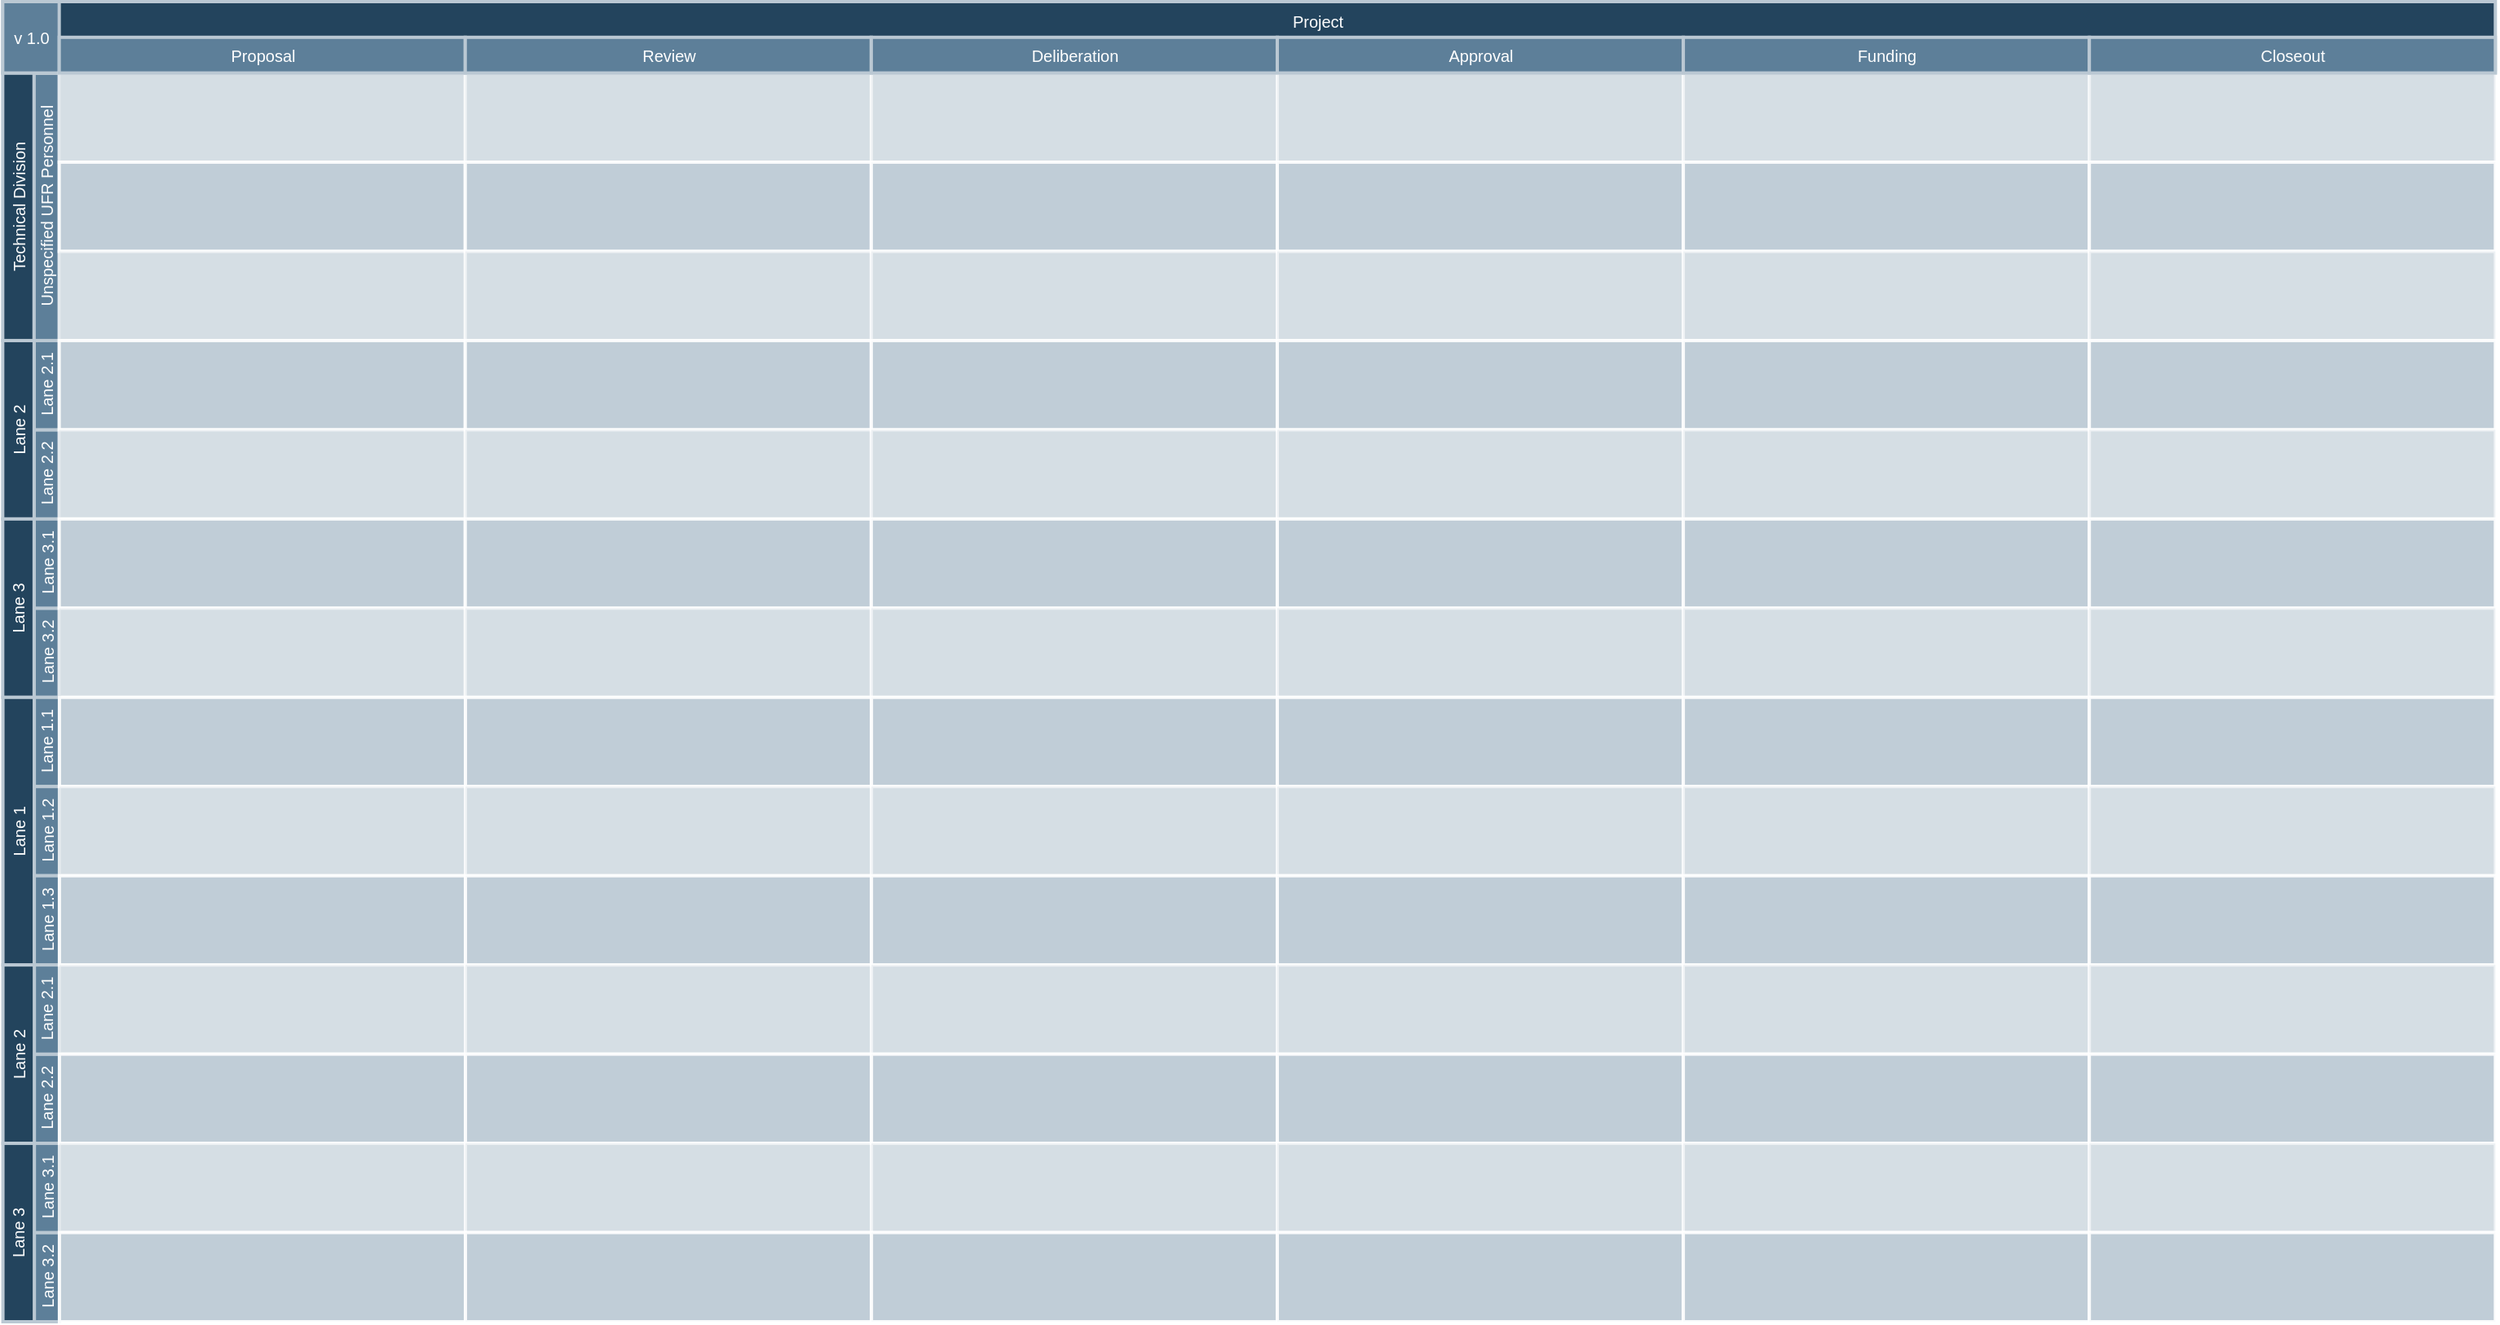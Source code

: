 <mxfile version="24.7.10">
  <diagram id="6a731a19-8d31-9384-78a2-239565b7b9f0" name="Page-1">
    <mxGraphModel dx="3575" dy="1962" grid="1" gridSize="10" guides="1" tooltips="1" connect="1" arrows="1" fold="1" page="1" pageScale="1" pageWidth="1600" pageHeight="900" background="none" math="0" shadow="0">
      <root>
        <mxCell id="0" />
        <mxCell id="1" parent="0" />
        <mxCell id="11IpipOqJez2AS0h7bXD-445" value="" style="group;fontSize=10;" vertex="1" connectable="0" parent="1">
          <mxGeometry x="-1570.33" y="-840" width="1529.11" height="810" as="geometry" />
        </mxCell>
        <mxCell id="56" value="Project&#xa;" style="strokeColor=#BAC8D3;fillColor=#23445D;fontSize=10;strokeWidth=2;fontFamily=Helvetica;html=1;fontColor=#FFFFFF;fontStyle=0;spacingBottom=8;spacingRight=0;spacingLeft=83;" parent="11IpipOqJez2AS0h7bXD-445" vertex="1">
          <mxGeometry width="1528.982" height="43.784" as="geometry" />
        </mxCell>
        <mxCell id="57" value="Technical Division" style="strokeColor=#BAC8D3;fillColor=#23445D;fontSize=10;strokeWidth=2;horizontal=0;fontFamily=Helvetica;html=1;fontColor=#FFFFFF;fontStyle=0" parent="11IpipOqJez2AS0h7bXD-445" vertex="1">
          <mxGeometry y="43.784" width="19.257" height="164.189" as="geometry" />
        </mxCell>
        <mxCell id="59" value="v 1.0" style="strokeColor=#BAC8D3;fillColor=#5d7f99;fontSize=10;strokeWidth=2;fontFamily=Helvetica;html=1;labelBackgroundColor=none;fontColor=#FFFFFF;" parent="11IpipOqJez2AS0h7bXD-445" vertex="1">
          <mxGeometry width="34.662" height="43.784" as="geometry" />
        </mxCell>
        <mxCell id="61" value="Unspecified UFR Personnel" style="strokeColor=#BAC8D3;fillColor=#5d7f99;fontSize=10;strokeWidth=2;horizontal=0;fontFamily=Helvetica;html=1;labelBackgroundColor=none;fontColor=#FFFFFF;" parent="11IpipOqJez2AS0h7bXD-445" vertex="1">
          <mxGeometry x="19.26" y="44" width="15.41" height="163.97" as="geometry" />
        </mxCell>
        <mxCell id="62" value="Lane 2.2" style="strokeColor=#BAC8D3;fillColor=#5d7f99;fontSize=10;strokeWidth=2;horizontal=0;fontFamily=Helvetica;html=1;labelBackgroundColor=none;fontColor=#FFFFFF;" parent="11IpipOqJez2AS0h7bXD-445" vertex="1">
          <mxGeometry x="19.257" y="262.703" width="15.405" height="54.73" as="geometry" />
        </mxCell>
        <mxCell id="63" value="Lane 2.1" style="strokeColor=#BAC8D3;fillColor=#5d7f99;fontSize=10;strokeWidth=2;horizontal=0;fontFamily=Helvetica;html=1;labelBackgroundColor=none;fontColor=#FFFFFF;" parent="11IpipOqJez2AS0h7bXD-445" vertex="1">
          <mxGeometry x="19.257" y="207.973" width="15.405" height="54.73" as="geometry" />
        </mxCell>
        <mxCell id="64" value="Lane 2" style="strokeColor=#BAC8D3;fillColor=#23445D;fontSize=10;strokeWidth=2;horizontal=0;fontFamily=Helvetica;html=1;fontColor=#FFFFFF;fontStyle=0" parent="11IpipOqJez2AS0h7bXD-445" vertex="1">
          <mxGeometry y="207.973" width="19.257" height="109.459" as="geometry" />
        </mxCell>
        <mxCell id="65" value="Lane 3.2" style="strokeColor=#BAC8D3;fillColor=#5d7f99;fontSize=10;strokeWidth=2;horizontal=0;fontFamily=Helvetica;html=1;labelBackgroundColor=none;fontColor=#FFFFFF;" parent="11IpipOqJez2AS0h7bXD-445" vertex="1">
          <mxGeometry x="19.257" y="372.162" width="15.405" height="54.73" as="geometry" />
        </mxCell>
        <mxCell id="66" value="Lane 3.1" style="strokeColor=#BAC8D3;fillColor=#5d7f99;fontSize=10;strokeWidth=2;horizontal=0;fontFamily=Helvetica;html=1;labelBackgroundColor=none;fontColor=#FFFFFF;" parent="11IpipOqJez2AS0h7bXD-445" vertex="1">
          <mxGeometry x="19.257" y="317.432" width="15.405" height="54.73" as="geometry" />
        </mxCell>
        <mxCell id="67" value="Lane 3" style="strokeColor=#BAC8D3;fillColor=#23445D;fontSize=10;strokeWidth=2;horizontal=0;fontFamily=Helvetica;html=1;fontColor=#FFFFFF;fontStyle=0" parent="11IpipOqJez2AS0h7bXD-445" vertex="1">
          <mxGeometry y="317.432" width="19.257" height="109.459" as="geometry" />
        </mxCell>
        <mxCell id="68" value="" style="strokeColor=#FFFFFF;fillColor=#BAC8D3;fontSize=10;strokeWidth=2;fontFamily=Helvetica;html=1;opacity=60;" parent="11IpipOqJez2AS0h7bXD-445" vertex="1">
          <mxGeometry x="34.662" y="43.784" width="249.053" height="54.73" as="geometry" />
        </mxCell>
        <mxCell id="69" value="" style="strokeColor=#FFFFFF;fillColor=#BAC8D3;fontSize=10;strokeWidth=2;fontFamily=Helvetica;html=1;opacity=90;" parent="11IpipOqJez2AS0h7bXD-445" vertex="1">
          <mxGeometry x="34.662" y="98.514" width="249.053" height="54.73" as="geometry" />
        </mxCell>
        <mxCell id="70" value="" style="strokeColor=#FFFFFF;fillColor=#BAC8D3;fontSize=10;strokeWidth=2;fontFamily=Helvetica;html=1;opacity=60;" parent="11IpipOqJez2AS0h7bXD-445" vertex="1">
          <mxGeometry x="34.662" y="153.243" width="249.053" height="54.73" as="geometry" />
        </mxCell>
        <mxCell id="71" value="" style="strokeColor=#FFFFFF;fillColor=#BAC8D3;fontSize=10;strokeWidth=2;fontFamily=Helvetica;html=1;opacity=90;" parent="11IpipOqJez2AS0h7bXD-445" vertex="1">
          <mxGeometry x="34.662" y="207.973" width="249.053" height="54.73" as="geometry" />
        </mxCell>
        <mxCell id="72" value="" style="strokeColor=#FFFFFF;fillColor=#BAC8D3;fontSize=10;strokeWidth=2;fontFamily=Helvetica;html=1;opacity=60;" parent="11IpipOqJez2AS0h7bXD-445" vertex="1">
          <mxGeometry x="34.662" y="262.703" width="249.053" height="54.73" as="geometry" />
        </mxCell>
        <mxCell id="73" value="" style="strokeColor=#FFFFFF;fillColor=#BAC8D3;fontSize=10;strokeWidth=2;fontFamily=Helvetica;html=1;opacity=90;" parent="11IpipOqJez2AS0h7bXD-445" vertex="1">
          <mxGeometry x="34.662" y="317.432" width="249.053" height="54.73" as="geometry" />
        </mxCell>
        <mxCell id="74" value="" style="strokeColor=#FFFFFF;fillColor=#BAC8D3;fontSize=10;strokeWidth=2;fontFamily=Helvetica;html=1;opacity=60;" parent="11IpipOqJez2AS0h7bXD-445" vertex="1">
          <mxGeometry x="34.662" y="372.162" width="249.053" height="54.73" as="geometry" />
        </mxCell>
        <mxCell id="75" value="" style="strokeColor=#FFFFFF;fillColor=#BAC8D3;fontSize=10;strokeWidth=2;fontFamily=Helvetica;html=1;opacity=60;" parent="11IpipOqJez2AS0h7bXD-445" vertex="1">
          <mxGeometry x="283.715" y="43.784" width="249.182" height="54.73" as="geometry" />
        </mxCell>
        <mxCell id="76" value="" style="strokeColor=#FFFFFF;fillColor=#BAC8D3;fontSize=10;strokeWidth=2;fontFamily=Helvetica;html=1;opacity=90;" parent="11IpipOqJez2AS0h7bXD-445" vertex="1">
          <mxGeometry x="283.715" y="98.514" width="249.053" height="54.73" as="geometry" />
        </mxCell>
        <mxCell id="77" value="" style="strokeColor=#FFFFFF;fillColor=#BAC8D3;fontSize=10;strokeWidth=2;fontFamily=Helvetica;html=1;opacity=60;" parent="11IpipOqJez2AS0h7bXD-445" vertex="1">
          <mxGeometry x="283.715" y="153.243" width="249.053" height="54.73" as="geometry" />
        </mxCell>
        <mxCell id="78" value="" style="strokeColor=#FFFFFF;fillColor=#BAC8D3;fontSize=10;strokeWidth=2;fontFamily=Helvetica;html=1;opacity=90;" parent="11IpipOqJez2AS0h7bXD-445" vertex="1">
          <mxGeometry x="283.715" y="207.973" width="249.053" height="54.73" as="geometry" />
        </mxCell>
        <mxCell id="79" value="" style="strokeColor=#FFFFFF;fillColor=#BAC8D3;fontSize=10;strokeWidth=2;fontFamily=Helvetica;html=1;opacity=60;" parent="11IpipOqJez2AS0h7bXD-445" vertex="1">
          <mxGeometry x="283.715" y="262.703" width="249.053" height="54.73" as="geometry" />
        </mxCell>
        <mxCell id="80" value="" style="strokeColor=#FFFFFF;fillColor=#BAC8D3;fontSize=10;strokeWidth=2;fontFamily=Helvetica;html=1;opacity=90;" parent="11IpipOqJez2AS0h7bXD-445" vertex="1">
          <mxGeometry x="283.715" y="317.432" width="249.053" height="54.73" as="geometry" />
        </mxCell>
        <mxCell id="81" value="" style="strokeColor=#FFFFFF;fillColor=#BAC8D3;fontSize=10;strokeWidth=2;fontFamily=Helvetica;html=1;opacity=60;fontStyle=4" parent="11IpipOqJez2AS0h7bXD-445" vertex="1">
          <mxGeometry x="283.715" y="372.162" width="249.053" height="54.73" as="geometry" />
        </mxCell>
        <mxCell id="82" value="" style="strokeColor=#FFFFFF;fillColor=#BAC8D3;fontSize=10;strokeWidth=2;fontFamily=Helvetica;html=1;opacity=60;" parent="11IpipOqJez2AS0h7bXD-445" vertex="1">
          <mxGeometry x="532.769" y="43.784" width="249.182" height="54.73" as="geometry" />
        </mxCell>
        <mxCell id="83" value="" style="strokeColor=#FFFFFF;fillColor=#BAC8D3;fontSize=10;strokeWidth=2;fontFamily=Helvetica;html=1;opacity=90;" parent="11IpipOqJez2AS0h7bXD-445" vertex="1">
          <mxGeometry x="532.769" y="98.514" width="249.053" height="54.73" as="geometry" />
        </mxCell>
        <mxCell id="84" value="" style="strokeColor=#FFFFFF;fillColor=#BAC8D3;fontSize=10;strokeWidth=2;fontFamily=Helvetica;html=1;opacity=60;" parent="11IpipOqJez2AS0h7bXD-445" vertex="1">
          <mxGeometry x="532.769" y="153.243" width="249.053" height="54.73" as="geometry" />
        </mxCell>
        <mxCell id="85" value="" style="strokeColor=#FFFFFF;fillColor=#BAC8D3;fontSize=10;strokeWidth=2;fontFamily=Helvetica;html=1;opacity=90;" parent="11IpipOqJez2AS0h7bXD-445" vertex="1">
          <mxGeometry x="532.769" y="207.973" width="249.053" height="54.73" as="geometry" />
        </mxCell>
        <mxCell id="86" value="" style="strokeColor=#FFFFFF;fillColor=#BAC8D3;fontSize=10;strokeWidth=2;fontFamily=Helvetica;html=1;opacity=60;" parent="11IpipOqJez2AS0h7bXD-445" vertex="1">
          <mxGeometry x="532.769" y="262.703" width="249.053" height="54.73" as="geometry" />
        </mxCell>
        <mxCell id="87" value="" style="strokeColor=#FFFFFF;fillColor=#BAC8D3;fontSize=10;strokeWidth=2;fontFamily=Helvetica;html=1;opacity=90;" parent="11IpipOqJez2AS0h7bXD-445" vertex="1">
          <mxGeometry x="532.769" y="317.432" width="249.053" height="54.73" as="geometry" />
        </mxCell>
        <mxCell id="88" value="" style="strokeColor=#FFFFFF;fillColor=#BAC8D3;fontSize=10;strokeWidth=2;fontFamily=Helvetica;html=1;opacity=60;fontStyle=4" parent="11IpipOqJez2AS0h7bXD-445" vertex="1">
          <mxGeometry x="532.769" y="372.162" width="249.053" height="54.73" as="geometry" />
        </mxCell>
        <mxCell id="140" value="" style="group;fontSize=10;" parent="11IpipOqJez2AS0h7bXD-445" vertex="1" connectable="0">
          <mxGeometry x="34.662" y="21.892" width="249.053" height="21.892" as="geometry" />
        </mxCell>
        <mxCell id="141" value="Proposal" style="strokeColor=#BAC8D3;fillColor=#5d7f99;fontSize=10;strokeWidth=2;fontFamily=Helvetica;html=1;labelBackgroundColor=none;fontColor=#FFFFFF;" parent="140" vertex="1">
          <mxGeometry width="249.053" height="21.892" as="geometry" />
        </mxCell>
        <mxCell id="142" value="Review" style="strokeColor=#BAC8D3;fillColor=#5d7f99;fontSize=10;strokeWidth=2;fontFamily=Helvetica;html=1;labelBackgroundColor=none;fontColor=#FFFFFF;" parent="140" vertex="1">
          <mxGeometry x="249.053" width="249.053" height="21.892" as="geometry" />
        </mxCell>
        <mxCell id="143" value="Deliberation" style="strokeColor=#BAC8D3;fillColor=#5d7f99;fontSize=10;strokeWidth=2;fontFamily=Helvetica;html=1;labelBackgroundColor=none;fontColor=#FFFFFF;" parent="140" vertex="1">
          <mxGeometry x="498.106" width="249.053" height="21.892" as="geometry" />
        </mxCell>
        <mxCell id="11IpipOqJez2AS0h7bXD-148" value="Lane 1" style="strokeColor=#BAC8D3;fillColor=#23445D;fontSize=10;strokeWidth=2;horizontal=0;fontFamily=Helvetica;html=1;fontColor=#FFFFFF;fontStyle=0" vertex="1" parent="11IpipOqJez2AS0h7bXD-445">
          <mxGeometry x="0.127" y="426.892" width="19.257" height="164.189" as="geometry" />
        </mxCell>
        <mxCell id="11IpipOqJez2AS0h7bXD-149" value="Lane 1.1" style="strokeColor=#BAC8D3;fillColor=#5d7f99;fontSize=10;strokeWidth=2;horizontal=0;fontFamily=Helvetica;html=1;labelBackgroundColor=none;fontColor=#FFFFFF;" vertex="1" parent="11IpipOqJez2AS0h7bXD-445">
          <mxGeometry x="19.384" y="426.892" width="15.405" height="54.73" as="geometry" />
        </mxCell>
        <mxCell id="11IpipOqJez2AS0h7bXD-151" value="Lane 1.2" style="strokeColor=#BAC8D3;fillColor=#5d7f99;fontSize=10;strokeWidth=2;horizontal=0;fontFamily=Helvetica;html=1;labelBackgroundColor=none;fontColor=#FFFFFF;" vertex="1" parent="11IpipOqJez2AS0h7bXD-445">
          <mxGeometry x="19.384" y="481.622" width="15.405" height="54.73" as="geometry" />
        </mxCell>
        <mxCell id="11IpipOqJez2AS0h7bXD-152" value="Lane 1.3" style="strokeColor=#BAC8D3;fillColor=#5d7f99;fontSize=10;strokeWidth=2;horizontal=0;fontFamily=Helvetica;html=1;labelBackgroundColor=none;fontColor=#FFFFFF;" vertex="1" parent="11IpipOqJez2AS0h7bXD-445">
          <mxGeometry x="19.384" y="536.351" width="15.405" height="54.73" as="geometry" />
        </mxCell>
        <mxCell id="11IpipOqJez2AS0h7bXD-153" value="Lane 2.2" style="strokeColor=#BAC8D3;fillColor=#5d7f99;fontSize=10;strokeWidth=2;horizontal=0;fontFamily=Helvetica;html=1;labelBackgroundColor=none;fontColor=#FFFFFF;" vertex="1" parent="11IpipOqJez2AS0h7bXD-445">
          <mxGeometry x="19.384" y="645.811" width="15.405" height="54.73" as="geometry" />
        </mxCell>
        <mxCell id="11IpipOqJez2AS0h7bXD-154" value="Lane 2.1" style="strokeColor=#BAC8D3;fillColor=#5d7f99;fontSize=10;strokeWidth=2;horizontal=0;fontFamily=Helvetica;html=1;labelBackgroundColor=none;fontColor=#FFFFFF;" vertex="1" parent="11IpipOqJez2AS0h7bXD-445">
          <mxGeometry x="19.384" y="591.081" width="15.405" height="54.73" as="geometry" />
        </mxCell>
        <mxCell id="11IpipOqJez2AS0h7bXD-155" value="Lane 2" style="strokeColor=#BAC8D3;fillColor=#23445D;fontSize=10;strokeWidth=2;horizontal=0;fontFamily=Helvetica;html=1;fontColor=#FFFFFF;fontStyle=0" vertex="1" parent="11IpipOqJez2AS0h7bXD-445">
          <mxGeometry x="0.127" y="591.081" width="19.257" height="109.459" as="geometry" />
        </mxCell>
        <mxCell id="11IpipOqJez2AS0h7bXD-156" value="Lane 3.2" style="strokeColor=#BAC8D3;fillColor=#5d7f99;fontSize=10;strokeWidth=2;horizontal=0;fontFamily=Helvetica;html=1;labelBackgroundColor=none;fontColor=#FFFFFF;" vertex="1" parent="11IpipOqJez2AS0h7bXD-445">
          <mxGeometry x="19.384" y="755.27" width="15.405" height="54.73" as="geometry" />
        </mxCell>
        <mxCell id="11IpipOqJez2AS0h7bXD-157" value="Lane 3.1" style="strokeColor=#BAC8D3;fillColor=#5d7f99;fontSize=10;strokeWidth=2;horizontal=0;fontFamily=Helvetica;html=1;labelBackgroundColor=none;fontColor=#FFFFFF;" vertex="1" parent="11IpipOqJez2AS0h7bXD-445">
          <mxGeometry x="19.384" y="700.541" width="15.405" height="54.73" as="geometry" />
        </mxCell>
        <mxCell id="11IpipOqJez2AS0h7bXD-158" value="Lane 3" style="strokeColor=#BAC8D3;fillColor=#23445D;fontSize=10;strokeWidth=2;horizontal=0;fontFamily=Helvetica;html=1;fontColor=#FFFFFF;fontStyle=0" vertex="1" parent="11IpipOqJez2AS0h7bXD-445">
          <mxGeometry x="0.127" y="700.541" width="19.257" height="109.459" as="geometry" />
        </mxCell>
        <mxCell id="11IpipOqJez2AS0h7bXD-159" value="" style="strokeColor=#FFFFFF;fillColor=#BAC8D3;fontSize=10;strokeWidth=2;fontFamily=Helvetica;html=1;opacity=60;" vertex="1" parent="11IpipOqJez2AS0h7bXD-445">
          <mxGeometry x="781.822" y="43.784" width="249.053" height="54.73" as="geometry" />
        </mxCell>
        <mxCell id="11IpipOqJez2AS0h7bXD-160" value="" style="strokeColor=#FFFFFF;fillColor=#BAC8D3;fontSize=10;strokeWidth=2;fontFamily=Helvetica;html=1;opacity=90;" vertex="1" parent="11IpipOqJez2AS0h7bXD-445">
          <mxGeometry x="781.822" y="98.514" width="249.053" height="54.73" as="geometry" />
        </mxCell>
        <mxCell id="11IpipOqJez2AS0h7bXD-161" value="" style="strokeColor=#FFFFFF;fillColor=#BAC8D3;fontSize=10;strokeWidth=2;fontFamily=Helvetica;html=1;opacity=60;" vertex="1" parent="11IpipOqJez2AS0h7bXD-445">
          <mxGeometry x="781.822" y="153.243" width="249.053" height="54.73" as="geometry" />
        </mxCell>
        <mxCell id="11IpipOqJez2AS0h7bXD-162" value="" style="strokeColor=#FFFFFF;fillColor=#BAC8D3;fontSize=10;strokeWidth=2;fontFamily=Helvetica;html=1;opacity=90;" vertex="1" parent="11IpipOqJez2AS0h7bXD-445">
          <mxGeometry x="781.822" y="207.973" width="249.053" height="54.73" as="geometry" />
        </mxCell>
        <mxCell id="11IpipOqJez2AS0h7bXD-163" value="" style="strokeColor=#FFFFFF;fillColor=#BAC8D3;fontSize=10;strokeWidth=2;fontFamily=Helvetica;html=1;opacity=60;" vertex="1" parent="11IpipOqJez2AS0h7bXD-445">
          <mxGeometry x="781.822" y="262.703" width="249.053" height="54.73" as="geometry" />
        </mxCell>
        <mxCell id="11IpipOqJez2AS0h7bXD-164" value="" style="strokeColor=#FFFFFF;fillColor=#BAC8D3;fontSize=10;strokeWidth=2;fontFamily=Helvetica;html=1;opacity=90;" vertex="1" parent="11IpipOqJez2AS0h7bXD-445">
          <mxGeometry x="781.822" y="317.432" width="249.053" height="54.73" as="geometry" />
        </mxCell>
        <mxCell id="11IpipOqJez2AS0h7bXD-165" value="" style="strokeColor=#FFFFFF;fillColor=#BAC8D3;fontSize=10;strokeWidth=2;fontFamily=Helvetica;html=1;opacity=60;" vertex="1" parent="11IpipOqJez2AS0h7bXD-445">
          <mxGeometry x="781.822" y="372.162" width="249.053" height="54.73" as="geometry" />
        </mxCell>
        <mxCell id="11IpipOqJez2AS0h7bXD-166" value="" style="strokeColor=#FFFFFF;fillColor=#BAC8D3;fontSize=10;strokeWidth=2;fontFamily=Helvetica;html=1;opacity=60;" vertex="1" parent="11IpipOqJez2AS0h7bXD-445">
          <mxGeometry x="1030.875" y="43.784" width="249.182" height="54.73" as="geometry" />
        </mxCell>
        <mxCell id="11IpipOqJez2AS0h7bXD-167" value="" style="strokeColor=#FFFFFF;fillColor=#BAC8D3;fontSize=10;strokeWidth=2;fontFamily=Helvetica;html=1;opacity=90;" vertex="1" parent="11IpipOqJez2AS0h7bXD-445">
          <mxGeometry x="1030.875" y="98.514" width="249.053" height="54.73" as="geometry" />
        </mxCell>
        <mxCell id="11IpipOqJez2AS0h7bXD-168" value="" style="strokeColor=#FFFFFF;fillColor=#BAC8D3;fontSize=10;strokeWidth=2;fontFamily=Helvetica;html=1;opacity=60;" vertex="1" parent="11IpipOqJez2AS0h7bXD-445">
          <mxGeometry x="1030.875" y="153.243" width="249.053" height="54.73" as="geometry" />
        </mxCell>
        <mxCell id="11IpipOqJez2AS0h7bXD-169" value="" style="strokeColor=#FFFFFF;fillColor=#BAC8D3;fontSize=10;strokeWidth=2;fontFamily=Helvetica;html=1;opacity=90;" vertex="1" parent="11IpipOqJez2AS0h7bXD-445">
          <mxGeometry x="1030.875" y="207.973" width="249.053" height="54.73" as="geometry" />
        </mxCell>
        <mxCell id="11IpipOqJez2AS0h7bXD-170" value="" style="strokeColor=#FFFFFF;fillColor=#BAC8D3;fontSize=10;strokeWidth=2;fontFamily=Helvetica;html=1;opacity=60;" vertex="1" parent="11IpipOqJez2AS0h7bXD-445">
          <mxGeometry x="1030.875" y="262.703" width="249.053" height="54.73" as="geometry" />
        </mxCell>
        <mxCell id="11IpipOqJez2AS0h7bXD-171" value="" style="strokeColor=#FFFFFF;fillColor=#BAC8D3;fontSize=10;strokeWidth=2;fontFamily=Helvetica;html=1;opacity=90;" vertex="1" parent="11IpipOqJez2AS0h7bXD-445">
          <mxGeometry x="1030.875" y="317.432" width="249.053" height="54.73" as="geometry" />
        </mxCell>
        <mxCell id="11IpipOqJez2AS0h7bXD-172" value="" style="strokeColor=#FFFFFF;fillColor=#BAC8D3;fontSize=10;strokeWidth=2;fontFamily=Helvetica;html=1;opacity=60;fontStyle=4" vertex="1" parent="11IpipOqJez2AS0h7bXD-445">
          <mxGeometry x="1030.875" y="372.162" width="249.053" height="54.73" as="geometry" />
        </mxCell>
        <mxCell id="11IpipOqJez2AS0h7bXD-173" value="" style="strokeColor=#FFFFFF;fillColor=#BAC8D3;fontSize=10;strokeWidth=2;fontFamily=Helvetica;html=1;opacity=60;" vertex="1" parent="11IpipOqJez2AS0h7bXD-445">
          <mxGeometry x="1279.928" y="43.784" width="249.182" height="54.73" as="geometry" />
        </mxCell>
        <mxCell id="11IpipOqJez2AS0h7bXD-174" value="" style="strokeColor=#FFFFFF;fillColor=#BAC8D3;fontSize=10;strokeWidth=2;fontFamily=Helvetica;html=1;opacity=90;" vertex="1" parent="11IpipOqJez2AS0h7bXD-445">
          <mxGeometry x="1279.928" y="98.514" width="249.053" height="54.73" as="geometry" />
        </mxCell>
        <mxCell id="11IpipOqJez2AS0h7bXD-175" value="" style="strokeColor=#FFFFFF;fillColor=#BAC8D3;fontSize=10;strokeWidth=2;fontFamily=Helvetica;html=1;opacity=60;" vertex="1" parent="11IpipOqJez2AS0h7bXD-445">
          <mxGeometry x="1279.928" y="153.243" width="249.053" height="54.73" as="geometry" />
        </mxCell>
        <mxCell id="11IpipOqJez2AS0h7bXD-176" value="" style="strokeColor=#FFFFFF;fillColor=#BAC8D3;fontSize=10;strokeWidth=2;fontFamily=Helvetica;html=1;opacity=90;" vertex="1" parent="11IpipOqJez2AS0h7bXD-445">
          <mxGeometry x="1279.928" y="207.973" width="249.053" height="54.73" as="geometry" />
        </mxCell>
        <mxCell id="11IpipOqJez2AS0h7bXD-177" value="" style="strokeColor=#FFFFFF;fillColor=#BAC8D3;fontSize=10;strokeWidth=2;fontFamily=Helvetica;html=1;opacity=60;" vertex="1" parent="11IpipOqJez2AS0h7bXD-445">
          <mxGeometry x="1279.928" y="262.703" width="249.053" height="54.73" as="geometry" />
        </mxCell>
        <mxCell id="11IpipOqJez2AS0h7bXD-178" value="" style="strokeColor=#FFFFFF;fillColor=#BAC8D3;fontSize=10;strokeWidth=2;fontFamily=Helvetica;html=1;opacity=90;" vertex="1" parent="11IpipOqJez2AS0h7bXD-445">
          <mxGeometry x="1279.928" y="317.432" width="249.053" height="54.73" as="geometry" />
        </mxCell>
        <mxCell id="11IpipOqJez2AS0h7bXD-179" value="" style="strokeColor=#FFFFFF;fillColor=#BAC8D3;fontSize=10;strokeWidth=2;fontFamily=Helvetica;html=1;opacity=60;fontStyle=4" vertex="1" parent="11IpipOqJez2AS0h7bXD-445">
          <mxGeometry x="1279.928" y="372.162" width="249.053" height="54.73" as="geometry" />
        </mxCell>
        <mxCell id="11IpipOqJez2AS0h7bXD-231" value="" style="group;fontSize=10;" vertex="1" connectable="0" parent="11IpipOqJez2AS0h7bXD-445">
          <mxGeometry x="781.822" y="21.892" width="249.053" height="21.892" as="geometry" />
        </mxCell>
        <mxCell id="11IpipOqJez2AS0h7bXD-232" value="Approval" style="strokeColor=#BAC8D3;fillColor=#5d7f99;fontSize=10;strokeWidth=2;fontFamily=Helvetica;html=1;labelBackgroundColor=none;fontColor=#FFFFFF;" vertex="1" parent="11IpipOqJez2AS0h7bXD-231">
          <mxGeometry width="249.053" height="21.892" as="geometry" />
        </mxCell>
        <mxCell id="11IpipOqJez2AS0h7bXD-233" value="Funding" style="strokeColor=#BAC8D3;fillColor=#5d7f99;fontSize=10;strokeWidth=2;fontFamily=Helvetica;html=1;labelBackgroundColor=none;fontColor=#FFFFFF;" vertex="1" parent="11IpipOqJez2AS0h7bXD-231">
          <mxGeometry x="249.053" width="249.053" height="21.892" as="geometry" />
        </mxCell>
        <mxCell id="11IpipOqJez2AS0h7bXD-234" value="Closeout" style="strokeColor=#BAC8D3;fillColor=#5d7f99;fontSize=10;strokeWidth=2;fontFamily=Helvetica;html=1;labelBackgroundColor=none;fontColor=#FFFFFF;" vertex="1" parent="11IpipOqJez2AS0h7bXD-231">
          <mxGeometry x="498.106" width="249.053" height="21.892" as="geometry" />
        </mxCell>
        <mxCell id="11IpipOqJez2AS0h7bXD-236" value="" style="strokeColor=#FFFFFF;fillColor=#BAC8D3;fontSize=10;strokeWidth=2;fontFamily=Helvetica;html=1;opacity=90;" vertex="1" parent="11IpipOqJez2AS0h7bXD-445">
          <mxGeometry x="34.789" y="426.892" width="249.053" height="54.73" as="geometry" />
        </mxCell>
        <mxCell id="11IpipOqJez2AS0h7bXD-237" value="" style="strokeColor=#FFFFFF;fillColor=#BAC8D3;fontSize=10;strokeWidth=2;fontFamily=Helvetica;html=1;opacity=60;" vertex="1" parent="11IpipOqJez2AS0h7bXD-445">
          <mxGeometry x="34.789" y="481.622" width="249.053" height="54.73" as="geometry" />
        </mxCell>
        <mxCell id="11IpipOqJez2AS0h7bXD-238" value="" style="strokeColor=#FFFFFF;fillColor=#BAC8D3;fontSize=10;strokeWidth=2;fontFamily=Helvetica;html=1;opacity=90;" vertex="1" parent="11IpipOqJez2AS0h7bXD-445">
          <mxGeometry x="34.789" y="536.351" width="249.053" height="54.73" as="geometry" />
        </mxCell>
        <mxCell id="11IpipOqJez2AS0h7bXD-239" value="" style="strokeColor=#FFFFFF;fillColor=#BAC8D3;fontSize=10;strokeWidth=2;fontFamily=Helvetica;html=1;opacity=60;" vertex="1" parent="11IpipOqJez2AS0h7bXD-445">
          <mxGeometry x="34.789" y="591.081" width="249.053" height="54.73" as="geometry" />
        </mxCell>
        <mxCell id="11IpipOqJez2AS0h7bXD-240" value="" style="strokeColor=#FFFFFF;fillColor=#BAC8D3;fontSize=10;strokeWidth=2;fontFamily=Helvetica;html=1;opacity=90;" vertex="1" parent="11IpipOqJez2AS0h7bXD-445">
          <mxGeometry x="34.789" y="645.811" width="249.053" height="54.73" as="geometry" />
        </mxCell>
        <mxCell id="11IpipOqJez2AS0h7bXD-241" value="" style="strokeColor=#FFFFFF;fillColor=#BAC8D3;fontSize=10;strokeWidth=2;fontFamily=Helvetica;html=1;opacity=60;" vertex="1" parent="11IpipOqJez2AS0h7bXD-445">
          <mxGeometry x="34.789" y="700.541" width="249.053" height="54.73" as="geometry" />
        </mxCell>
        <mxCell id="11IpipOqJez2AS0h7bXD-243" value="" style="strokeColor=#FFFFFF;fillColor=#BAC8D3;fontSize=10;strokeWidth=2;fontFamily=Helvetica;html=1;opacity=90;" vertex="1" parent="11IpipOqJez2AS0h7bXD-445">
          <mxGeometry x="283.842" y="426.892" width="249.053" height="54.73" as="geometry" />
        </mxCell>
        <mxCell id="11IpipOqJez2AS0h7bXD-244" value="" style="strokeColor=#FFFFFF;fillColor=#BAC8D3;fontSize=10;strokeWidth=2;fontFamily=Helvetica;html=1;opacity=60;" vertex="1" parent="11IpipOqJez2AS0h7bXD-445">
          <mxGeometry x="283.842" y="481.622" width="249.053" height="54.73" as="geometry" />
        </mxCell>
        <mxCell id="11IpipOqJez2AS0h7bXD-245" value="" style="strokeColor=#FFFFFF;fillColor=#BAC8D3;fontSize=10;strokeWidth=2;fontFamily=Helvetica;html=1;opacity=90;" vertex="1" parent="11IpipOqJez2AS0h7bXD-445">
          <mxGeometry x="283.842" y="536.351" width="249.053" height="54.73" as="geometry" />
        </mxCell>
        <mxCell id="11IpipOqJez2AS0h7bXD-246" value="" style="strokeColor=#FFFFFF;fillColor=#BAC8D3;fontSize=10;strokeWidth=2;fontFamily=Helvetica;html=1;opacity=60;" vertex="1" parent="11IpipOqJez2AS0h7bXD-445">
          <mxGeometry x="283.842" y="591.081" width="249.053" height="54.73" as="geometry" />
        </mxCell>
        <mxCell id="11IpipOqJez2AS0h7bXD-247" value="" style="strokeColor=#FFFFFF;fillColor=#BAC8D3;fontSize=10;strokeWidth=2;fontFamily=Helvetica;html=1;opacity=90;" vertex="1" parent="11IpipOqJez2AS0h7bXD-445">
          <mxGeometry x="283.842" y="645.811" width="249.053" height="54.73" as="geometry" />
        </mxCell>
        <mxCell id="11IpipOqJez2AS0h7bXD-248" value="" style="strokeColor=#FFFFFF;fillColor=#BAC8D3;fontSize=10;strokeWidth=2;fontFamily=Helvetica;html=1;opacity=60;fontStyle=4" vertex="1" parent="11IpipOqJez2AS0h7bXD-445">
          <mxGeometry x="283.842" y="700.541" width="249.053" height="54.73" as="geometry" />
        </mxCell>
        <mxCell id="11IpipOqJez2AS0h7bXD-250" value="" style="strokeColor=#FFFFFF;fillColor=#BAC8D3;fontSize=10;strokeWidth=2;fontFamily=Helvetica;html=1;opacity=90;" vertex="1" parent="11IpipOqJez2AS0h7bXD-445">
          <mxGeometry x="532.896" y="426.892" width="249.053" height="54.73" as="geometry" />
        </mxCell>
        <mxCell id="11IpipOqJez2AS0h7bXD-251" value="" style="strokeColor=#FFFFFF;fillColor=#BAC8D3;fontSize=10;strokeWidth=2;fontFamily=Helvetica;html=1;opacity=60;" vertex="1" parent="11IpipOqJez2AS0h7bXD-445">
          <mxGeometry x="532.896" y="481.622" width="249.053" height="54.73" as="geometry" />
        </mxCell>
        <mxCell id="11IpipOqJez2AS0h7bXD-252" value="" style="strokeColor=#FFFFFF;fillColor=#BAC8D3;fontSize=10;strokeWidth=2;fontFamily=Helvetica;html=1;opacity=90;" vertex="1" parent="11IpipOqJez2AS0h7bXD-445">
          <mxGeometry x="532.896" y="536.351" width="249.053" height="54.73" as="geometry" />
        </mxCell>
        <mxCell id="11IpipOqJez2AS0h7bXD-253" value="" style="strokeColor=#FFFFFF;fillColor=#BAC8D3;fontSize=10;strokeWidth=2;fontFamily=Helvetica;html=1;opacity=60;" vertex="1" parent="11IpipOqJez2AS0h7bXD-445">
          <mxGeometry x="532.896" y="591.081" width="249.053" height="54.73" as="geometry" />
        </mxCell>
        <mxCell id="11IpipOqJez2AS0h7bXD-254" value="" style="strokeColor=#FFFFFF;fillColor=#BAC8D3;fontSize=10;strokeWidth=2;fontFamily=Helvetica;html=1;opacity=90;" vertex="1" parent="11IpipOqJez2AS0h7bXD-445">
          <mxGeometry x="532.896" y="645.811" width="249.053" height="54.73" as="geometry" />
        </mxCell>
        <mxCell id="11IpipOqJez2AS0h7bXD-255" value="" style="strokeColor=#FFFFFF;fillColor=#BAC8D3;fontSize=10;strokeWidth=2;fontFamily=Helvetica;html=1;opacity=60;fontStyle=4" vertex="1" parent="11IpipOqJez2AS0h7bXD-445">
          <mxGeometry x="532.896" y="700.541" width="249.053" height="54.73" as="geometry" />
        </mxCell>
        <mxCell id="11IpipOqJez2AS0h7bXD-311" value="" style="strokeColor=#FFFFFF;fillColor=#BAC8D3;fontSize=10;strokeWidth=2;fontFamily=Helvetica;html=1;opacity=90;" vertex="1" parent="11IpipOqJez2AS0h7bXD-445">
          <mxGeometry x="34.789" y="755.27" width="249.053" height="54.73" as="geometry" />
        </mxCell>
        <mxCell id="11IpipOqJez2AS0h7bXD-312" value="" style="strokeColor=#FFFFFF;fillColor=#BAC8D3;fontSize=10;strokeWidth=2;fontFamily=Helvetica;html=1;opacity=90;" vertex="1" parent="11IpipOqJez2AS0h7bXD-445">
          <mxGeometry x="283.842" y="755.27" width="249.053" height="54.73" as="geometry" />
        </mxCell>
        <mxCell id="11IpipOqJez2AS0h7bXD-313" value="" style="strokeColor=#FFFFFF;fillColor=#BAC8D3;fontSize=10;strokeWidth=2;fontFamily=Helvetica;html=1;opacity=90;" vertex="1" parent="11IpipOqJez2AS0h7bXD-445">
          <mxGeometry x="532.896" y="755.27" width="249.053" height="54.73" as="geometry" />
        </mxCell>
        <mxCell id="11IpipOqJez2AS0h7bXD-383" value="" style="strokeColor=#FFFFFF;fillColor=#BAC8D3;fontSize=10;strokeWidth=2;fontFamily=Helvetica;html=1;opacity=90;" vertex="1" parent="11IpipOqJez2AS0h7bXD-445">
          <mxGeometry x="781.822" y="426.892" width="249.053" height="54.73" as="geometry" />
        </mxCell>
        <mxCell id="11IpipOqJez2AS0h7bXD-384" value="" style="strokeColor=#FFFFFF;fillColor=#BAC8D3;fontSize=10;strokeWidth=2;fontFamily=Helvetica;html=1;opacity=60;" vertex="1" parent="11IpipOqJez2AS0h7bXD-445">
          <mxGeometry x="781.822" y="481.622" width="249.053" height="54.73" as="geometry" />
        </mxCell>
        <mxCell id="11IpipOqJez2AS0h7bXD-385" value="" style="strokeColor=#FFFFFF;fillColor=#BAC8D3;fontSize=10;strokeWidth=2;fontFamily=Helvetica;html=1;opacity=90;" vertex="1" parent="11IpipOqJez2AS0h7bXD-445">
          <mxGeometry x="781.822" y="536.351" width="249.053" height="54.73" as="geometry" />
        </mxCell>
        <mxCell id="11IpipOqJez2AS0h7bXD-386" value="" style="strokeColor=#FFFFFF;fillColor=#BAC8D3;fontSize=10;strokeWidth=2;fontFamily=Helvetica;html=1;opacity=60;" vertex="1" parent="11IpipOqJez2AS0h7bXD-445">
          <mxGeometry x="781.822" y="591.081" width="249.053" height="54.73" as="geometry" />
        </mxCell>
        <mxCell id="11IpipOqJez2AS0h7bXD-387" value="" style="strokeColor=#FFFFFF;fillColor=#BAC8D3;fontSize=10;strokeWidth=2;fontFamily=Helvetica;html=1;opacity=90;" vertex="1" parent="11IpipOqJez2AS0h7bXD-445">
          <mxGeometry x="781.822" y="645.811" width="249.053" height="54.73" as="geometry" />
        </mxCell>
        <mxCell id="11IpipOqJez2AS0h7bXD-388" value="" style="strokeColor=#FFFFFF;fillColor=#BAC8D3;fontSize=10;strokeWidth=2;fontFamily=Helvetica;html=1;opacity=60;" vertex="1" parent="11IpipOqJez2AS0h7bXD-445">
          <mxGeometry x="781.822" y="700.541" width="249.053" height="54.73" as="geometry" />
        </mxCell>
        <mxCell id="11IpipOqJez2AS0h7bXD-389" value="" style="strokeColor=#FFFFFF;fillColor=#BAC8D3;fontSize=10;strokeWidth=2;fontFamily=Helvetica;html=1;opacity=90;" vertex="1" parent="11IpipOqJez2AS0h7bXD-445">
          <mxGeometry x="1030.875" y="426.892" width="249.053" height="54.73" as="geometry" />
        </mxCell>
        <mxCell id="11IpipOqJez2AS0h7bXD-390" value="" style="strokeColor=#FFFFFF;fillColor=#BAC8D3;fontSize=10;strokeWidth=2;fontFamily=Helvetica;html=1;opacity=60;" vertex="1" parent="11IpipOqJez2AS0h7bXD-445">
          <mxGeometry x="1030.875" y="481.622" width="249.053" height="54.73" as="geometry" />
        </mxCell>
        <mxCell id="11IpipOqJez2AS0h7bXD-391" value="" style="strokeColor=#FFFFFF;fillColor=#BAC8D3;fontSize=10;strokeWidth=2;fontFamily=Helvetica;html=1;opacity=90;" vertex="1" parent="11IpipOqJez2AS0h7bXD-445">
          <mxGeometry x="1030.875" y="536.351" width="249.053" height="54.73" as="geometry" />
        </mxCell>
        <mxCell id="11IpipOqJez2AS0h7bXD-392" value="" style="strokeColor=#FFFFFF;fillColor=#BAC8D3;fontSize=10;strokeWidth=2;fontFamily=Helvetica;html=1;opacity=60;" vertex="1" parent="11IpipOqJez2AS0h7bXD-445">
          <mxGeometry x="1030.875" y="591.081" width="249.053" height="54.73" as="geometry" />
        </mxCell>
        <mxCell id="11IpipOqJez2AS0h7bXD-393" value="" style="strokeColor=#FFFFFF;fillColor=#BAC8D3;fontSize=10;strokeWidth=2;fontFamily=Helvetica;html=1;opacity=90;" vertex="1" parent="11IpipOqJez2AS0h7bXD-445">
          <mxGeometry x="1030.875" y="645.811" width="249.053" height="54.73" as="geometry" />
        </mxCell>
        <mxCell id="11IpipOqJez2AS0h7bXD-394" value="" style="strokeColor=#FFFFFF;fillColor=#BAC8D3;fontSize=10;strokeWidth=2;fontFamily=Helvetica;html=1;opacity=60;fontStyle=4" vertex="1" parent="11IpipOqJez2AS0h7bXD-445">
          <mxGeometry x="1030.875" y="700.541" width="249.053" height="54.73" as="geometry" />
        </mxCell>
        <mxCell id="11IpipOqJez2AS0h7bXD-395" value="" style="strokeColor=#FFFFFF;fillColor=#BAC8D3;fontSize=10;strokeWidth=2;fontFamily=Helvetica;html=1;opacity=90;" vertex="1" parent="11IpipOqJez2AS0h7bXD-445">
          <mxGeometry x="1279.928" y="426.892" width="249.053" height="54.73" as="geometry" />
        </mxCell>
        <mxCell id="11IpipOqJez2AS0h7bXD-396" value="" style="strokeColor=#FFFFFF;fillColor=#BAC8D3;fontSize=10;strokeWidth=2;fontFamily=Helvetica;html=1;opacity=60;" vertex="1" parent="11IpipOqJez2AS0h7bXD-445">
          <mxGeometry x="1279.928" y="481.622" width="249.053" height="54.73" as="geometry" />
        </mxCell>
        <mxCell id="11IpipOqJez2AS0h7bXD-397" value="" style="strokeColor=#FFFFFF;fillColor=#BAC8D3;fontSize=10;strokeWidth=2;fontFamily=Helvetica;html=1;opacity=90;" vertex="1" parent="11IpipOqJez2AS0h7bXD-445">
          <mxGeometry x="1279.928" y="536.351" width="249.053" height="54.73" as="geometry" />
        </mxCell>
        <mxCell id="11IpipOqJez2AS0h7bXD-398" value="" style="strokeColor=#FFFFFF;fillColor=#BAC8D3;fontSize=10;strokeWidth=2;fontFamily=Helvetica;html=1;opacity=60;" vertex="1" parent="11IpipOqJez2AS0h7bXD-445">
          <mxGeometry x="1279.928" y="591.081" width="249.053" height="54.73" as="geometry" />
        </mxCell>
        <mxCell id="11IpipOqJez2AS0h7bXD-399" value="" style="strokeColor=#FFFFFF;fillColor=#BAC8D3;fontSize=10;strokeWidth=2;fontFamily=Helvetica;html=1;opacity=90;" vertex="1" parent="11IpipOqJez2AS0h7bXD-445">
          <mxGeometry x="1279.928" y="645.811" width="249.053" height="54.73" as="geometry" />
        </mxCell>
        <mxCell id="11IpipOqJez2AS0h7bXD-400" value="" style="strokeColor=#FFFFFF;fillColor=#BAC8D3;fontSize=10;strokeWidth=2;fontFamily=Helvetica;html=1;opacity=60;fontStyle=4" vertex="1" parent="11IpipOqJez2AS0h7bXD-445">
          <mxGeometry x="1279.928" y="700.541" width="249.053" height="54.73" as="geometry" />
        </mxCell>
        <mxCell id="11IpipOqJez2AS0h7bXD-439" value="" style="strokeColor=#FFFFFF;fillColor=#BAC8D3;fontSize=10;strokeWidth=2;fontFamily=Helvetica;html=1;opacity=90;" vertex="1" parent="11IpipOqJez2AS0h7bXD-445">
          <mxGeometry x="781.822" y="755.27" width="249.053" height="54.73" as="geometry" />
        </mxCell>
        <mxCell id="11IpipOqJez2AS0h7bXD-440" value="" style="strokeColor=#FFFFFF;fillColor=#BAC8D3;fontSize=10;strokeWidth=2;fontFamily=Helvetica;html=1;opacity=90;" vertex="1" parent="11IpipOqJez2AS0h7bXD-445">
          <mxGeometry x="1030.875" y="755.27" width="249.053" height="54.73" as="geometry" />
        </mxCell>
        <mxCell id="11IpipOqJez2AS0h7bXD-441" value="" style="strokeColor=#FFFFFF;fillColor=#BAC8D3;fontSize=10;strokeWidth=2;fontFamily=Helvetica;html=1;opacity=90;" vertex="1" parent="11IpipOqJez2AS0h7bXD-445">
          <mxGeometry x="1279.928" y="755.27" width="249.053" height="54.73" as="geometry" />
        </mxCell>
      </root>
    </mxGraphModel>
  </diagram>
</mxfile>
